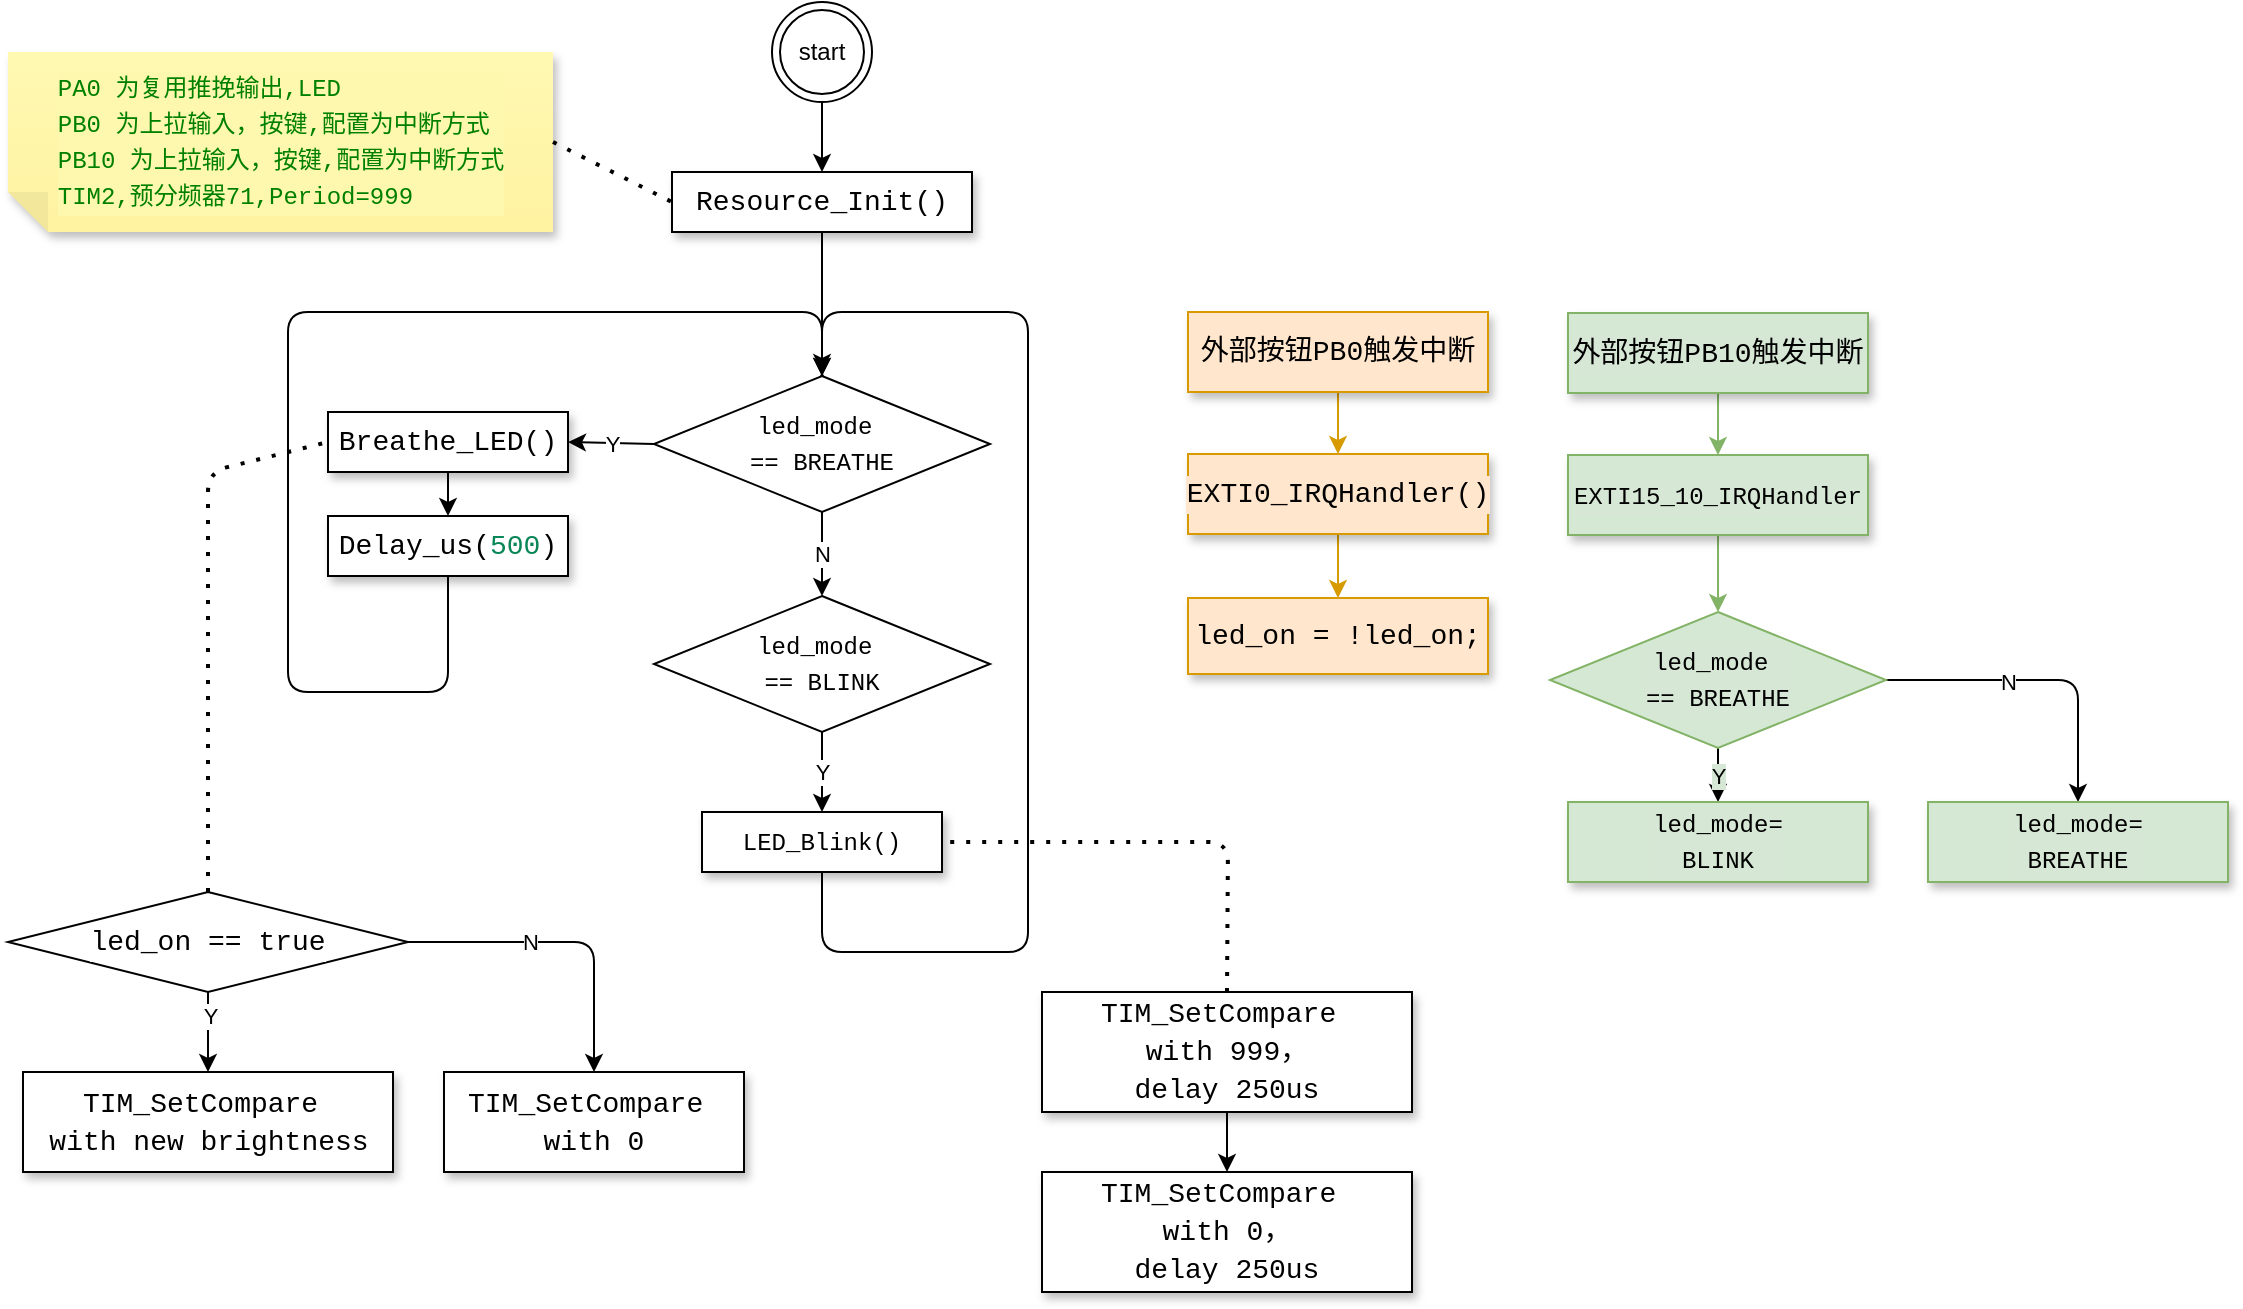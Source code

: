 <mxfile>
    <diagram id="bshUWRw8r4V4z6tN9mnT" name="第 1 页">
        <mxGraphModel dx="953" dy="635" grid="1" gridSize="10" guides="1" tooltips="1" connect="1" arrows="1" fold="1" page="1" pageScale="1" pageWidth="827" pageHeight="1169" background="#ffffff" math="0" shadow="0">
            <root>
                <mxCell id="0"/>
                <mxCell id="1" parent="0"/>
                <mxCell id="4" style="edgeStyle=none;html=1;exitX=0.5;exitY=1;exitDx=0;exitDy=0;" parent="1" source="2" edge="1">
                    <mxGeometry relative="1" as="geometry">
                        <mxPoint x="427" y="210" as="targetPoint"/>
                    </mxGeometry>
                </mxCell>
                <mxCell id="2" value="&lt;div style=&quot;background-color: rgb(255, 255, 255); font-family: Consolas, &amp;quot;Courier New&amp;quot;, monospace; font-size: 14px; line-height: 19px;&quot;&gt;Resource_Init()&lt;/div&gt;" style="whiteSpace=wrap;html=1;shadow=1;" parent="1" vertex="1">
                    <mxGeometry x="352" y="110" width="150" height="30" as="geometry"/>
                </mxCell>
                <mxCell id="3" value="&lt;div style=&quot;background-color: rgb(255, 255, 255); font-family: Consolas, &amp;quot;Courier New&amp;quot;, monospace; font-size: 14px; line-height: 19px;&quot;&gt;Breathe_LED()&lt;/div&gt;" style="whiteSpace=wrap;html=1;shadow=1;" parent="1" vertex="1">
                    <mxGeometry x="180" y="230" width="120" height="30" as="geometry"/>
                </mxCell>
                <mxCell id="68" style="edgeStyle=none;html=1;exitX=0.5;exitY=1;exitDx=0;exitDy=0;entryX=0.5;entryY=0;entryDx=0;entryDy=0;" parent="1" source="5" target="53" edge="1">
                    <mxGeometry relative="1" as="geometry">
                        <mxPoint x="420" y="180" as="targetPoint"/>
                        <Array as="points">
                            <mxPoint x="240" y="370"/>
                            <mxPoint x="160" y="370"/>
                            <mxPoint x="160" y="180"/>
                            <mxPoint x="427" y="180"/>
                        </Array>
                    </mxGeometry>
                </mxCell>
                <mxCell id="5" value="&lt;div style=&quot;background-color: rgb(255, 255, 255); font-family: Consolas, &amp;quot;Courier New&amp;quot;, monospace; font-size: 14px; line-height: 19px;&quot;&gt;&lt;div style=&quot;line-height: 19px;&quot;&gt;Delay_us(&lt;span style=&quot;color: #098658;&quot;&gt;500&lt;/span&gt;)&lt;/div&gt;&lt;/div&gt;" style="whiteSpace=wrap;html=1;shadow=1;" parent="1" vertex="1">
                    <mxGeometry x="180" y="282" width="120" height="30" as="geometry"/>
                </mxCell>
                <mxCell id="6" style="edgeStyle=none;html=1;exitX=0.5;exitY=1;exitDx=0;exitDy=0;entryX=0.5;entryY=0;entryDx=0;entryDy=0;" parent="1" source="3" target="5" edge="1">
                    <mxGeometry relative="1" as="geometry"/>
                </mxCell>
                <mxCell id="28" style="edgeStyle=none;html=1;endArrow=classic;endFill=1;" parent="1" source="18" target="41" edge="1">
                    <mxGeometry relative="1" as="geometry">
                        <mxPoint x="120" y="570" as="targetPoint"/>
                    </mxGeometry>
                </mxCell>
                <mxCell id="40" value="Y" style="edgeLabel;html=1;align=center;verticalAlign=middle;resizable=0;points=[];" parent="28" vertex="1" connectable="0">
                    <mxGeometry x="-0.4" y="1" relative="1" as="geometry">
                        <mxPoint as="offset"/>
                    </mxGeometry>
                </mxCell>
                <mxCell id="44" style="edgeStyle=none;html=1;entryX=0.5;entryY=0;entryDx=0;entryDy=0;endArrow=classic;endFill=1;exitX=1;exitY=0.5;exitDx=0;exitDy=0;" parent="1" source="18" target="31" edge="1">
                    <mxGeometry relative="1" as="geometry">
                        <Array as="points">
                            <mxPoint x="313" y="495"/>
                        </Array>
                    </mxGeometry>
                </mxCell>
                <mxCell id="45" value="N" style="edgeLabel;html=1;align=center;verticalAlign=middle;resizable=0;points=[];" parent="44" vertex="1" connectable="0">
                    <mxGeometry x="-0.225" relative="1" as="geometry">
                        <mxPoint as="offset"/>
                    </mxGeometry>
                </mxCell>
                <mxCell id="18" value="&lt;div style=&quot;background-color: rgb(255, 255, 255); font-family: Consolas, &amp;quot;Courier New&amp;quot;, monospace; font-size: 14px; line-height: 19px;&quot;&gt;led_on == true&lt;/div&gt;" style="rhombus;whiteSpace=wrap;html=1;fillColor=none;" parent="1" vertex="1">
                    <mxGeometry x="20" y="470" width="200" height="50" as="geometry"/>
                </mxCell>
                <mxCell id="31" value="&lt;div style=&quot;background-color: rgb(255, 255, 255); font-family: Consolas, &amp;quot;Courier New&amp;quot;, monospace; font-size: 14px; line-height: 19px;&quot;&gt;&lt;div style=&quot;line-height: 19px;&quot;&gt;&lt;div style=&quot;border-color: var(--border-color); line-height: 19px;&quot;&gt;TIM_SetCompare&amp;nbsp;&lt;/div&gt;&lt;div style=&quot;border-color: var(--border-color); line-height: 19px;&quot;&gt;with 0&lt;/div&gt;&lt;/div&gt;&lt;/div&gt;" style="whiteSpace=wrap;html=1;shadow=1;" parent="1" vertex="1">
                    <mxGeometry x="238" y="560" width="150" height="50" as="geometry"/>
                </mxCell>
                <mxCell id="41" value="&lt;div style=&quot;background-color: rgb(255, 255, 255); font-family: Consolas, &amp;quot;Courier New&amp;quot;, monospace; font-size: 14px; line-height: 19px;&quot;&gt;&lt;div style=&quot;line-height: 19px;&quot;&gt;&lt;div style=&quot;line-height: 19px;&quot;&gt;&lt;div style=&quot;line-height: 19px;&quot;&gt;TIM_SetCompare&amp;nbsp;&lt;/div&gt;&lt;div style=&quot;line-height: 19px;&quot;&gt;with new brightness&lt;/div&gt;&lt;/div&gt;&lt;/div&gt;&lt;/div&gt;" style="whiteSpace=wrap;html=1;shadow=1;" parent="1" vertex="1">
                    <mxGeometry x="27.5" y="560" width="185" height="50" as="geometry"/>
                </mxCell>
                <mxCell id="52" style="edgeStyle=none;html=1;entryX=0.5;entryY=0;entryDx=0;entryDy=0;fontColor=#fff2cc;endArrow=classic;endFill=1;fillColor=#ffe6cc;strokeColor=#d79b00;labelBackgroundColor=#ffe6cc;movable=1;resizable=1;rotatable=1;deletable=1;editable=1;connectable=1;" parent="1" source="48" target="51" edge="1">
                    <mxGeometry relative="1" as="geometry"/>
                </mxCell>
                <mxCell id="48" value="&lt;div style=&quot;font-family: Consolas, &amp;quot;Courier New&amp;quot;, monospace; font-size: 14px; line-height: 19px;&quot;&gt;&lt;div style=&quot;line-height: 19px;&quot;&gt;EXTI0_IRQHandler()&lt;/div&gt;&lt;/div&gt;" style="whiteSpace=wrap;html=1;shadow=1;fillColor=#ffe6cc;strokeColor=#d79b00;labelBackgroundColor=#ffe6cc;movable=1;resizable=1;rotatable=1;deletable=1;editable=1;connectable=1;" parent="1" vertex="1">
                    <mxGeometry x="610" y="251" width="150" height="40" as="geometry"/>
                </mxCell>
                <mxCell id="50" style="edgeStyle=none;html=1;entryX=0.5;entryY=0;entryDx=0;entryDy=0;fontColor=#fff2cc;endArrow=classic;endFill=1;fillColor=#ffe6cc;strokeColor=#d79b00;labelBackgroundColor=#ffe6cc;movable=1;resizable=1;rotatable=1;deletable=1;editable=1;connectable=1;" parent="1" source="49" target="48" edge="1">
                    <mxGeometry relative="1" as="geometry"/>
                </mxCell>
                <mxCell id="49" value="&lt;div style=&quot;font-family: Consolas, &amp;quot;Courier New&amp;quot;, monospace; font-size: 14px; line-height: 19px;&quot;&gt;&lt;div style=&quot;line-height: 19px;&quot;&gt;外部按钮PB0触发中断&lt;/div&gt;&lt;/div&gt;" style="whiteSpace=wrap;html=1;shadow=1;fillColor=#ffe6cc;strokeColor=#d79b00;labelBackgroundColor=#ffe6cc;movable=1;resizable=1;rotatable=1;deletable=1;editable=1;connectable=1;" parent="1" vertex="1">
                    <mxGeometry x="610" y="180" width="150" height="40" as="geometry"/>
                </mxCell>
                <mxCell id="51" value="&lt;div style=&quot;font-family: Consolas, &amp;quot;Courier New&amp;quot;, monospace; font-size: 14px; line-height: 19px;&quot;&gt;&lt;div style=&quot;line-height: 19px;&quot;&gt;&lt;div style=&quot;line-height: 19px;&quot;&gt;led_on = !led_on;&lt;/div&gt;&lt;/div&gt;&lt;/div&gt;" style="whiteSpace=wrap;html=1;shadow=1;fillColor=#ffe6cc;strokeColor=#d79b00;labelBackgroundColor=#ffe6cc;movable=1;resizable=1;rotatable=1;deletable=1;editable=1;connectable=1;" parent="1" vertex="1">
                    <mxGeometry x="610" y="323" width="150" height="38" as="geometry"/>
                </mxCell>
                <mxCell id="54" value="Y" style="edgeStyle=none;html=1;entryX=1;entryY=0.5;entryDx=0;entryDy=0;exitX=0;exitY=0.5;exitDx=0;exitDy=0;" parent="1" source="53" target="3" edge="1">
                    <mxGeometry relative="1" as="geometry"/>
                </mxCell>
                <mxCell id="56" value="N" style="edgeStyle=none;html=1;entryX=0.5;entryY=0;entryDx=0;entryDy=0;" parent="1" source="53" target="55" edge="1">
                    <mxGeometry relative="1" as="geometry"/>
                </mxCell>
                <mxCell id="69" style="edgeStyle=none;html=1;" parent="1" source="53" edge="1">
                    <mxGeometry relative="1" as="geometry">
                        <mxPoint x="427" y="210" as="targetPoint"/>
                    </mxGeometry>
                </mxCell>
                <mxCell id="53" value="&lt;div style=&quot;background-color: rgb(255, 255, 255); font-family: Menlo, Monaco, &amp;quot;Courier New&amp;quot;, monospace; line-height: 18px;&quot;&gt;led_mode&amp;nbsp;&lt;/div&gt;&lt;div style=&quot;background-color: rgb(255, 255, 255); font-family: Menlo, Monaco, &amp;quot;Courier New&amp;quot;, monospace; line-height: 18px;&quot;&gt;== BREATHE&lt;/div&gt;" style="rhombus;whiteSpace=wrap;html=1;" parent="1" vertex="1">
                    <mxGeometry x="343" y="212" width="168" height="68" as="geometry"/>
                </mxCell>
                <mxCell id="58" value="Y" style="edgeStyle=none;html=1;entryX=0.5;entryY=0;entryDx=0;entryDy=0;" parent="1" source="55" target="57" edge="1">
                    <mxGeometry relative="1" as="geometry"/>
                </mxCell>
                <mxCell id="55" value="&lt;div style=&quot;background-color: rgb(255, 255, 255); font-family: Menlo, Monaco, &amp;quot;Courier New&amp;quot;, monospace; line-height: 18px;&quot;&gt;&lt;div style=&quot;line-height: 18px;&quot;&gt;led_mode&amp;nbsp;&lt;/div&gt;&lt;div style=&quot;line-height: 18px;&quot;&gt;== BLINK&lt;/div&gt;&lt;/div&gt;" style="rhombus;whiteSpace=wrap;html=1;" parent="1" vertex="1">
                    <mxGeometry x="343" y="322" width="168" height="68" as="geometry"/>
                </mxCell>
                <mxCell id="57" value="&lt;div style=&quot;background-color: rgb(255, 255, 255); font-family: Consolas, &amp;quot;Courier New&amp;quot;, monospace; font-size: 14px; line-height: 19px;&quot;&gt;&lt;div style=&quot;font-family: Menlo, Monaco, &amp;quot;Courier New&amp;quot;, monospace; font-size: 12px; line-height: 18px;&quot;&gt;LED_Blink()&lt;/div&gt;&lt;/div&gt;" style="whiteSpace=wrap;html=1;shadow=1;" parent="1" vertex="1">
                    <mxGeometry x="367" y="430" width="120" height="30" as="geometry"/>
                </mxCell>
                <mxCell id="70" value="" style="endArrow=classic;html=1;exitX=0.5;exitY=1;exitDx=0;exitDy=0;entryX=0.5;entryY=0;entryDx=0;entryDy=0;" parent="1" source="57" target="53" edge="1">
                    <mxGeometry width="50" height="50" relative="1" as="geometry">
                        <mxPoint x="390" y="390" as="sourcePoint"/>
                        <mxPoint x="600" y="200" as="targetPoint"/>
                        <Array as="points">
                            <mxPoint x="427" y="500"/>
                            <mxPoint x="530" y="500"/>
                            <mxPoint x="530" y="180"/>
                            <mxPoint x="427" y="180"/>
                        </Array>
                    </mxGeometry>
                </mxCell>
                <mxCell id="71" value="" style="endArrow=none;dashed=1;html=1;dashPattern=1 3;strokeWidth=2;entryX=0;entryY=0.5;entryDx=0;entryDy=0;exitX=0.5;exitY=0;exitDx=0;exitDy=0;" parent="1" source="18" target="3" edge="1">
                    <mxGeometry width="50" height="50" relative="1" as="geometry">
                        <mxPoint x="350" y="390" as="sourcePoint"/>
                        <mxPoint x="400" y="340" as="targetPoint"/>
                        <Array as="points">
                            <mxPoint x="120" y="260"/>
                        </Array>
                    </mxGeometry>
                </mxCell>
                <mxCell id="74" style="edgeStyle=none;html=1;entryX=0.5;entryY=0;entryDx=0;entryDy=0;" parent="1" source="72" target="73" edge="1">
                    <mxGeometry relative="1" as="geometry"/>
                </mxCell>
                <mxCell id="72" value="&lt;div style=&quot;background-color: rgb(255, 255, 255); font-family: Consolas, &amp;quot;Courier New&amp;quot;, monospace; font-size: 14px; line-height: 19px;&quot;&gt;&lt;div style=&quot;line-height: 19px;&quot;&gt;&lt;div style=&quot;line-height: 19px;&quot;&gt;&lt;div style=&quot;line-height: 19px;&quot;&gt;TIM_SetCompare&amp;nbsp;&lt;/div&gt;&lt;div style=&quot;line-height: 19px;&quot;&gt;with 999，&lt;/div&gt;&lt;div style=&quot;line-height: 19px;&quot;&gt;delay 250us&lt;/div&gt;&lt;/div&gt;&lt;/div&gt;&lt;/div&gt;" style="whiteSpace=wrap;html=1;shadow=1;" parent="1" vertex="1">
                    <mxGeometry x="537" y="520" width="185" height="60" as="geometry"/>
                </mxCell>
                <mxCell id="73" value="&lt;div style=&quot;background-color: rgb(255, 255, 255); font-family: Consolas, &amp;quot;Courier New&amp;quot;, monospace; font-size: 14px; line-height: 19px;&quot;&gt;&lt;div style=&quot;line-height: 19px;&quot;&gt;&lt;div style=&quot;line-height: 19px;&quot;&gt;&lt;div style=&quot;line-height: 19px;&quot;&gt;TIM_SetCompare&amp;nbsp;&lt;/div&gt;&lt;div style=&quot;line-height: 19px;&quot;&gt;with 0，&lt;/div&gt;&lt;div style=&quot;line-height: 19px;&quot;&gt;delay 250us&lt;/div&gt;&lt;/div&gt;&lt;/div&gt;&lt;/div&gt;" style="whiteSpace=wrap;html=1;shadow=1;" parent="1" vertex="1">
                    <mxGeometry x="537" y="610" width="185" height="60" as="geometry"/>
                </mxCell>
                <mxCell id="75" value="" style="endArrow=none;dashed=1;html=1;dashPattern=1 3;strokeWidth=2;entryX=1;entryY=0.5;entryDx=0;entryDy=0;exitX=0.5;exitY=0;exitDx=0;exitDy=0;" parent="1" source="72" target="57" edge="1">
                    <mxGeometry width="50" height="50" relative="1" as="geometry">
                        <mxPoint x="350" y="500" as="sourcePoint"/>
                        <mxPoint x="400" y="450" as="targetPoint"/>
                        <Array as="points">
                            <mxPoint x="630" y="445"/>
                        </Array>
                    </mxGeometry>
                </mxCell>
                <mxCell id="77" style="edgeStyle=none;html=1;entryX=0.5;entryY=0;entryDx=0;entryDy=0;" parent="1" source="76" target="2" edge="1">
                    <mxGeometry relative="1" as="geometry"/>
                </mxCell>
                <mxCell id="76" value="start" style="ellipse;shape=doubleEllipse;whiteSpace=wrap;html=1;aspect=fixed;" parent="1" vertex="1">
                    <mxGeometry x="402" y="25" width="50" height="50" as="geometry"/>
                </mxCell>
                <mxCell id="78" style="edgeStyle=none;html=1;entryX=0.5;entryY=0;entryDx=0;entryDy=0;fontColor=#fff2cc;endArrow=classic;endFill=1;fillColor=#d5e8d4;strokeColor=#82b366;labelBackgroundColor=#d6e8d5;" parent="1" source="79" target="83" edge="1">
                    <mxGeometry relative="1" as="geometry">
                        <mxPoint x="875" y="323" as="targetPoint"/>
                    </mxGeometry>
                </mxCell>
                <mxCell id="79" value="&lt;div style=&quot;font-family: Consolas, &amp;quot;Courier New&amp;quot;, monospace; font-size: 14px; line-height: 19px;&quot;&gt;&lt;div style=&quot;line-height: 19px;&quot;&gt;&lt;div style=&quot;font-family: Menlo, Monaco, &amp;quot;Courier New&amp;quot;, monospace; font-size: 12px; line-height: 18px;&quot;&gt;EXTI15_10_IRQHandler&lt;/div&gt;&lt;/div&gt;&lt;/div&gt;" style="whiteSpace=wrap;html=1;shadow=1;fillColor=#d5e8d4;strokeColor=#82b366;labelBackgroundColor=#d6e8d5;" parent="1" vertex="1">
                    <mxGeometry x="800" y="251.5" width="150" height="40" as="geometry"/>
                </mxCell>
                <mxCell id="80" style="edgeStyle=none;html=1;entryX=0.5;entryY=0;entryDx=0;entryDy=0;fontColor=#fff2cc;endArrow=classic;endFill=1;fillColor=#d5e8d4;strokeColor=#82b366;labelBackgroundColor=#d6e8d5;" parent="1" source="81" target="79" edge="1">
                    <mxGeometry relative="1" as="geometry"/>
                </mxCell>
                <mxCell id="81" value="&lt;div style=&quot;font-family: Consolas, &amp;quot;Courier New&amp;quot;, monospace; font-size: 14px; line-height: 19px;&quot;&gt;&lt;div style=&quot;line-height: 19px;&quot;&gt;外部按钮PB10触发中断&lt;/div&gt;&lt;/div&gt;" style="whiteSpace=wrap;html=1;shadow=1;fillColor=#d5e8d4;strokeColor=#82b366;labelBackgroundColor=#d6e8d5;" parent="1" vertex="1">
                    <mxGeometry x="800" y="180.5" width="150" height="40" as="geometry"/>
                </mxCell>
                <mxCell id="86" value="Y" style="edgeStyle=none;html=1;entryX=0.5;entryY=0;entryDx=0;entryDy=0;labelBackgroundColor=#d6e8d5;" parent="1" source="83" target="85" edge="1">
                    <mxGeometry relative="1" as="geometry"/>
                </mxCell>
                <mxCell id="88" style="edgeStyle=none;html=1;entryX=0.5;entryY=0;entryDx=0;entryDy=0;labelBackgroundColor=#d6e8d5;exitX=0.961;exitY=0.5;exitDx=0;exitDy=0;exitPerimeter=0;" parent="1" source="83" target="87" edge="1">
                    <mxGeometry relative="1" as="geometry">
                        <Array as="points">
                            <mxPoint x="1055" y="364"/>
                        </Array>
                    </mxGeometry>
                </mxCell>
                <mxCell id="89" value="N" style="edgeLabel;html=1;align=center;verticalAlign=middle;resizable=0;points=[];" parent="88" vertex="1" connectable="0">
                    <mxGeometry x="-0.18" y="-1" relative="1" as="geometry">
                        <mxPoint as="offset"/>
                    </mxGeometry>
                </mxCell>
                <mxCell id="83" value="&lt;div style=&quot;font-family: Menlo, Monaco, &amp;quot;Courier New&amp;quot;, monospace; line-height: 18px;&quot;&gt;led_mode&amp;nbsp;&lt;/div&gt;&lt;div style=&quot;font-family: Menlo, Monaco, &amp;quot;Courier New&amp;quot;, monospace; line-height: 18px;&quot;&gt;== BREATHE&lt;/div&gt;" style="rhombus;whiteSpace=wrap;html=1;fillColor=#d5e8d4;strokeColor=#82b366;labelBackgroundColor=#d6e8d5;" parent="1" vertex="1">
                    <mxGeometry x="791" y="330" width="168" height="68" as="geometry"/>
                </mxCell>
                <mxCell id="85" value="&lt;div style=&quot;font-family: Consolas, &amp;quot;Courier New&amp;quot;, monospace; font-size: 14px; line-height: 19px;&quot;&gt;&lt;div style=&quot;line-height: 19px;&quot;&gt;&lt;div style=&quot;font-family: Menlo, Monaco, &amp;quot;Courier New&amp;quot;, monospace; font-size: 12px; line-height: 18px;&quot;&gt;led_mode=&lt;/div&gt;&lt;div style=&quot;font-family: Menlo, Monaco, &amp;quot;Courier New&amp;quot;, monospace; font-size: 12px; line-height: 18px;&quot;&gt;BLINK&lt;/div&gt;&lt;/div&gt;&lt;/div&gt;" style="whiteSpace=wrap;html=1;shadow=1;fillColor=#d5e8d4;strokeColor=#82b366;labelBackgroundColor=#d6e8d5;" parent="1" vertex="1">
                    <mxGeometry x="800" y="425" width="150" height="40" as="geometry"/>
                </mxCell>
                <mxCell id="87" value="&lt;div style=&quot;font-family: Consolas, &amp;quot;Courier New&amp;quot;, monospace; font-size: 14px; line-height: 19px;&quot;&gt;&lt;div style=&quot;line-height: 19px;&quot;&gt;&lt;div style=&quot;font-family: Menlo, Monaco, &amp;quot;Courier New&amp;quot;, monospace; font-size: 12px; line-height: 18px;&quot;&gt;led_mode=&lt;/div&gt;&lt;div style=&quot;font-family: Menlo, Monaco, &amp;quot;Courier New&amp;quot;, monospace; font-size: 12px; line-height: 18px;&quot;&gt;BREATHE&lt;/div&gt;&lt;/div&gt;&lt;/div&gt;" style="whiteSpace=wrap;html=1;shadow=1;fillColor=#d5e8d4;strokeColor=#82b366;labelBackgroundColor=#d6e8d5;" parent="1" vertex="1">
                    <mxGeometry x="980" y="425" width="150" height="40" as="geometry"/>
                </mxCell>
                <mxCell id="92" value="&lt;div style=&quot;border-color: var(--border-color); text-align: left; font-family: Menlo, Monaco, &amp;quot;Courier New&amp;quot;, monospace; line-height: 18px;&quot;&gt;&lt;span style=&quot;border-color: var(--border-color); color: rgb(0, 128, 0);&quot;&gt;PA0 为复用推挽输出,LED&lt;/span&gt;&lt;/div&gt;&lt;div style=&quot;border-color: var(--border-color); text-align: left; font-family: Menlo, Monaco, &amp;quot;Courier New&amp;quot;, monospace; line-height: 18px;&quot;&gt;&lt;div style=&quot;border-color: var(--border-color); line-height: 18px;&quot;&gt;&lt;span style=&quot;border-color: var(--border-color); color: rgb(0, 128, 0);&quot;&gt;PB0 为上拉输入，按键,配置为中断方式&lt;/span&gt;&lt;/div&gt;&lt;div style=&quot;border-color: var(--border-color); line-height: 18px;&quot;&gt;&lt;span style=&quot;border-color: var(--border-color); color: rgb(0, 128, 0);&quot;&gt;PB10 为上拉输入，按键,配置为中断方式&lt;br&gt;&lt;/span&gt;&lt;/div&gt;&lt;div style=&quot;border-color: var(--border-color); line-height: 18px;&quot;&gt;&lt;span style=&quot;border-color: var(--border-color); color: rgb(0, 128, 0);&quot;&gt;TIM2,&lt;/span&gt;&lt;span style=&quot;border-color: var(--border-color); color: rgb(0, 128, 0);&quot;&gt;预分频器71,&lt;/span&gt;&lt;span style=&quot;border-color: var(--border-color); color: rgb(0, 128, 0);&quot;&gt;Period=999&lt;/span&gt;&lt;/div&gt;&lt;/div&gt;" style="shape=note;whiteSpace=wrap;html=1;backgroundOutline=1;fontColor=#000000;darkOpacity=0.05;fillColor=#FFF9B2;strokeColor=none;fillStyle=solid;direction=west;gradientDirection=north;gradientColor=#FFF2A1;shadow=1;size=20;pointerEvents=1;labelBackgroundColor=#fef7ae;" parent="1" vertex="1">
                    <mxGeometry x="20" y="50" width="272.5" height="90" as="geometry"/>
                </mxCell>
                <mxCell id="93" value="" style="endArrow=none;dashed=1;html=1;dashPattern=1 3;strokeWidth=2;entryX=0;entryY=0.5;entryDx=0;entryDy=0;exitX=0;exitY=0.5;exitDx=0;exitDy=0;exitPerimeter=0;" edge="1" parent="1" source="92" target="2">
                    <mxGeometry width="50" height="50" relative="1" as="geometry">
                        <mxPoint x="400" y="350" as="sourcePoint"/>
                        <mxPoint x="450" y="300" as="targetPoint"/>
                    </mxGeometry>
                </mxCell>
            </root>
        </mxGraphModel>
    </diagram>
</mxfile>